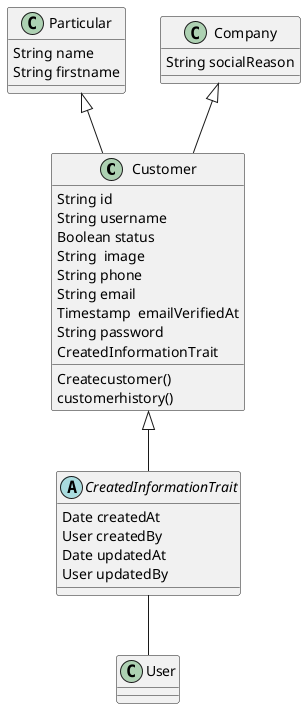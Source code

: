 @startuml "Customers"



class Customer{
  String id
  String username
  Boolean status
  String  image
  String phone
  String email
  Timestamp  emailVerifiedAt
  String password
  CreatedInformationTrait
  Createcustomer()
  customerhistory() 
}

class Particular{
  String name
  String firstname
}

class Company{
  String socialReason
}

abstract CreatedInformationTrait{
  Date createdAt
  User createdBy  
  Date updatedAt
  User updatedBy
}

CreatedInformationTrait -- User
Customer <|-- CreatedInformationTrait
Particular <|-- Customer
Company <|-- Customer

' Company "0..1" -"1..*"  Particular:Représenté par


' (Particular, Company) .. Customer




@enduml